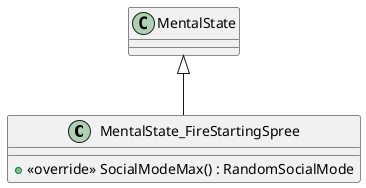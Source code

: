 @startuml
class MentalState_FireStartingSpree {
    + <<override>> SocialModeMax() : RandomSocialMode
}
MentalState <|-- MentalState_FireStartingSpree
@enduml
